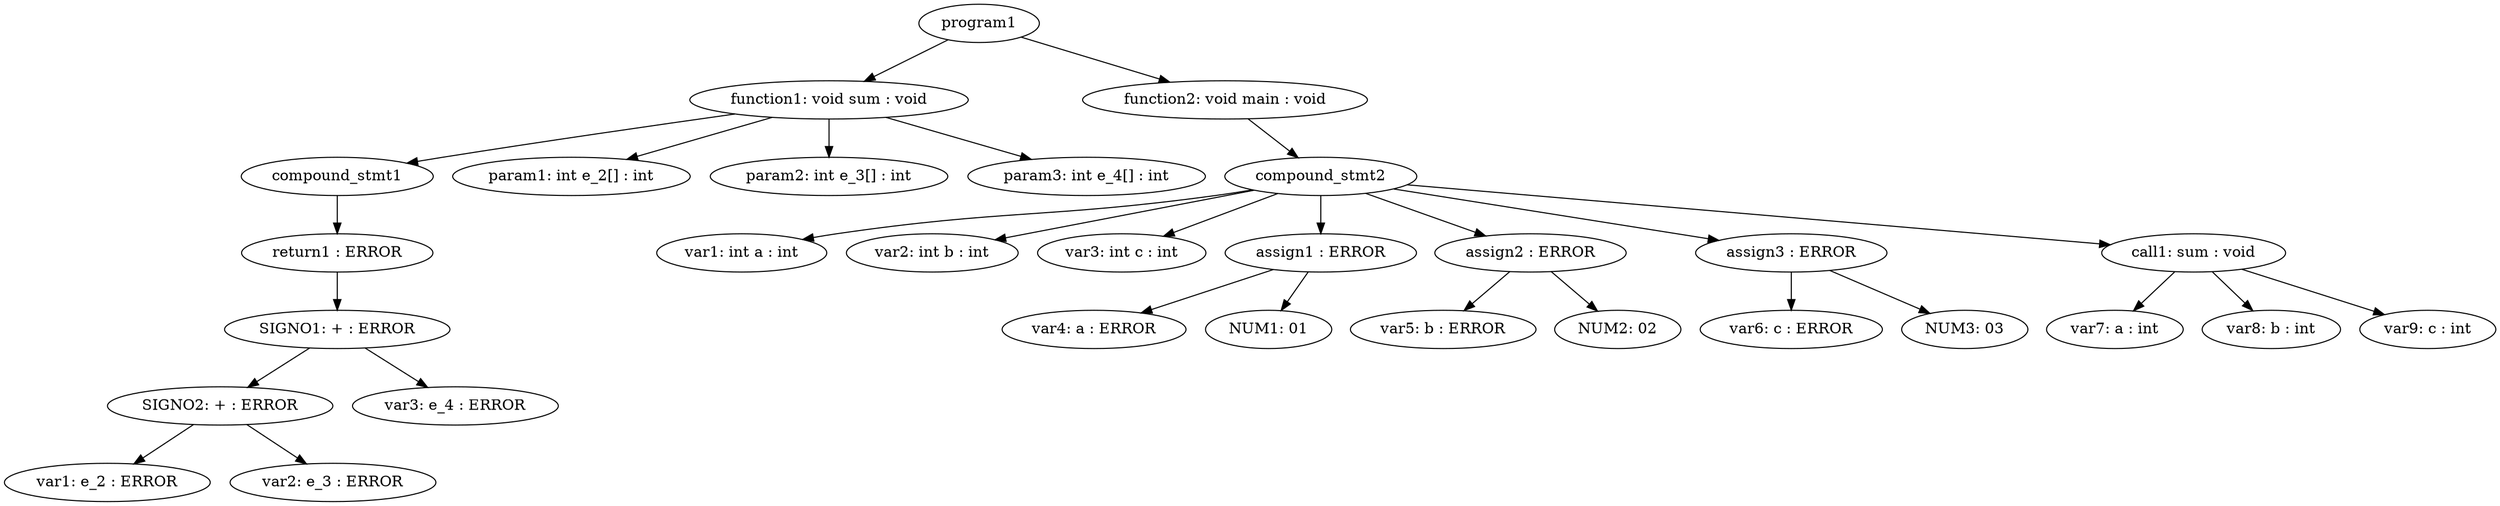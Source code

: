digraph G {
	"program1" -> "function1: void sum : void"
	"function1: void sum : void" -> "compound_stmt1"
	"compound_stmt1" -> "return1 : ERROR"
	"return1 : ERROR" -> "SIGNO1: + : ERROR"
	"SIGNO1: + : ERROR" -> "SIGNO2: + : ERROR"
	"SIGNO2: + : ERROR" -> "var1: e_2 : ERROR"
	"SIGNO2: + : ERROR" -> "var2: e_3 : ERROR"
	"SIGNO1: + : ERROR" -> "var3: e_4 : ERROR"
	"function1: void sum : void" -> "param1: int e_2[] : int"
	"function1: void sum : void" -> "param2: int e_3[] : int"
	"function1: void sum : void" -> "param3: int e_4[] : int"
	"program1" -> "function2: void main : void"
	"function2: void main : void" -> "compound_stmt2"
	"compound_stmt2" -> "var1: int a : int"
	"compound_stmt2" -> "var2: int b : int"
	"compound_stmt2" -> "var3: int c : int"
	"compound_stmt2" -> "assign1 : ERROR"
	"assign1 : ERROR" -> "var4: a : ERROR"
	"assign1 : ERROR" -> "NUM1: 01"
	"compound_stmt2" -> "assign2 : ERROR"
	"assign2 : ERROR" -> "var5: b : ERROR"
	"assign2 : ERROR" -> "NUM2: 02"
	"compound_stmt2" -> "assign3 : ERROR"
	"assign3 : ERROR" -> "var6: c : ERROR"
	"assign3 : ERROR" -> "NUM3: 03"
	"compound_stmt2" -> "call1: sum : void"
	"call1: sum : void" -> "var7: a : int"
	"call1: sum : void" -> "var8: b : int"
	"call1: sum : void" -> "var9: c : int"
}